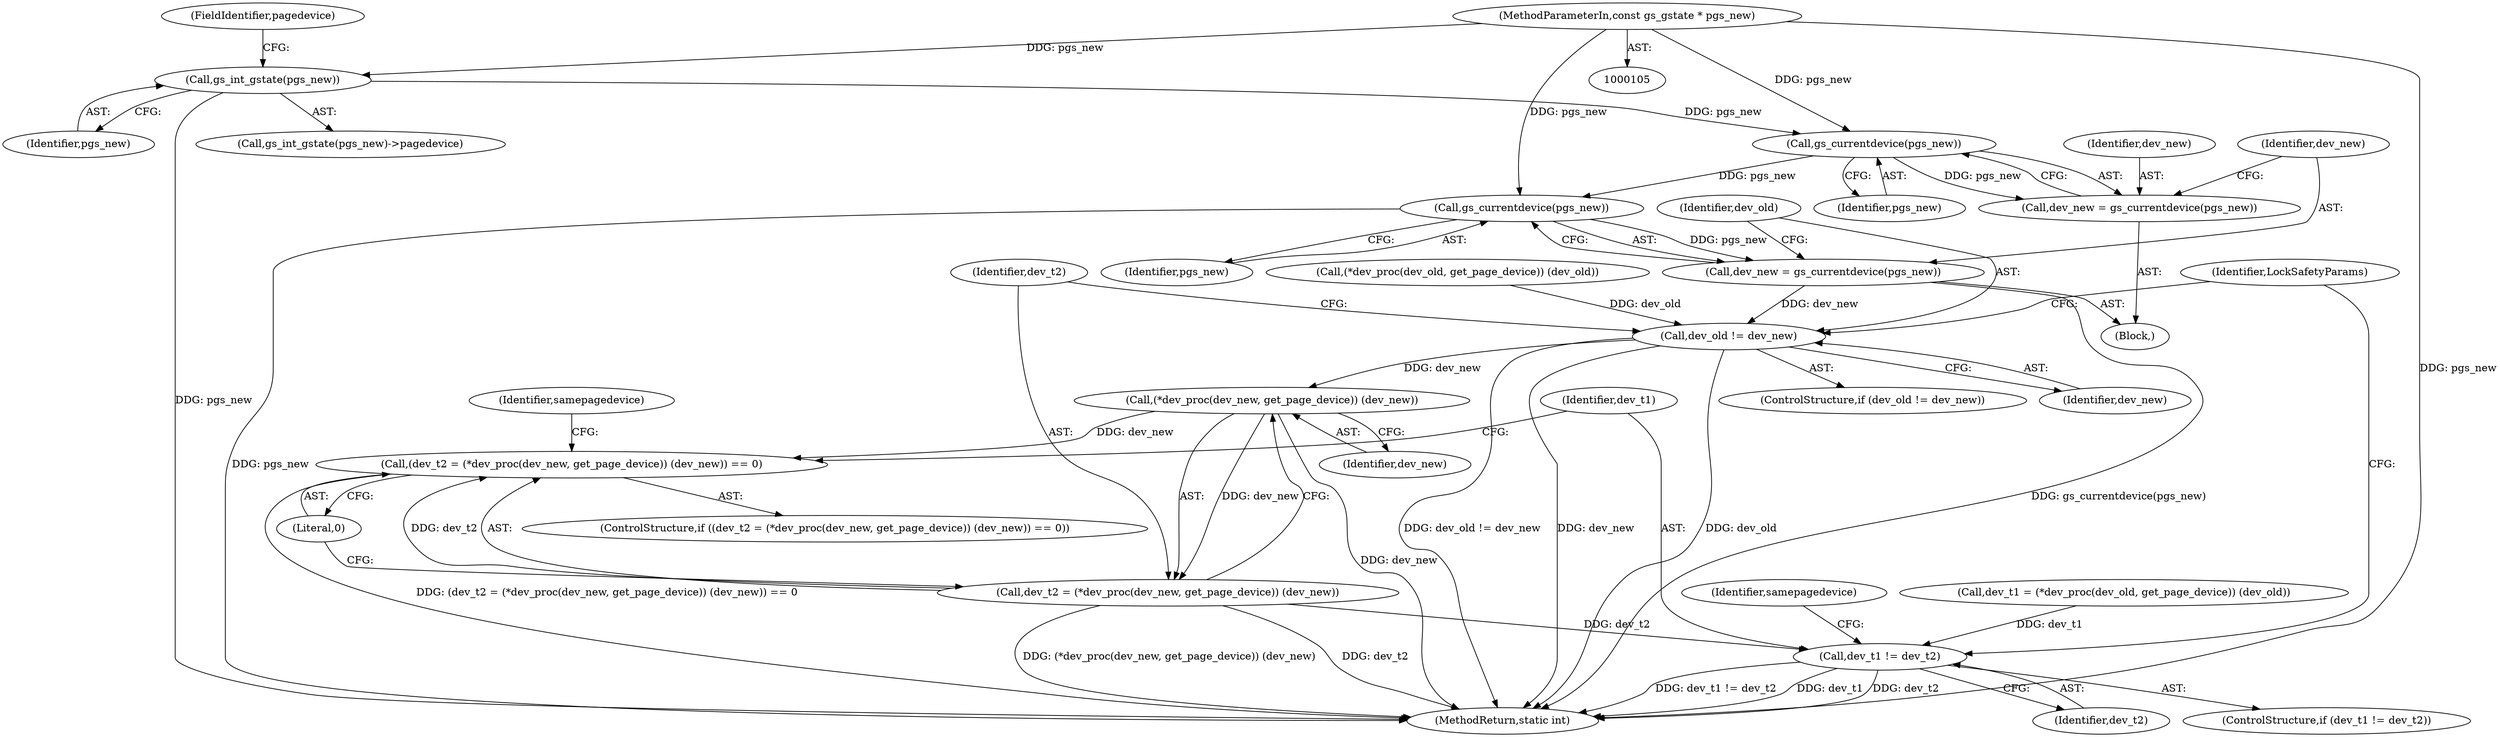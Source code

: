 digraph "0_ghostscript_3e5d316b72e3965b7968bb1d96baa137cd063ac6@pointer" {
"1000132" [label="(Call,gs_int_gstate(pgs_new))"];
"1000108" [label="(MethodParameterIn,const gs_gstate * pgs_new)"];
"1000157" [label="(Call,gs_currentdevice(pgs_new))"];
"1000155" [label="(Call,dev_new = gs_currentdevice(pgs_new))"];
"1000161" [label="(Call,gs_currentdevice(pgs_new))"];
"1000159" [label="(Call,dev_new = gs_currentdevice(pgs_new))"];
"1000164" [label="(Call,dev_old != dev_new)"];
"1000172" [label="(Call,(*dev_proc(dev_new, get_page_device)) (dev_new))"];
"1000169" [label="(Call,(dev_t2 = (*dev_proc(dev_new, get_page_device)) (dev_new)) == 0)"];
"1000170" [label="(Call,dev_t2 = (*dev_proc(dev_new, get_page_device)) (dev_new))"];
"1000180" [label="(Call,dev_t1 != dev_t2)"];
"1000157" [label="(Call,gs_currentdevice(pgs_new))"];
"1000180" [label="(Call,dev_t1 != dev_t2)"];
"1000162" [label="(Identifier,pgs_new)"];
"1000156" [label="(Identifier,dev_new)"];
"1000108" [label="(MethodParameterIn,const gs_gstate * pgs_new)"];
"1000168" [label="(ControlStructure,if ((dev_t2 = (*dev_proc(dev_new, get_page_device)) (dev_new)) == 0))"];
"1000163" [label="(ControlStructure,if (dev_old != dev_new))"];
"1000155" [label="(Call,dev_new = gs_currentdevice(pgs_new))"];
"1000173" [label="(Identifier,dev_new)"];
"1000170" [label="(Call,dev_t2 = (*dev_proc(dev_new, get_page_device)) (dev_new))"];
"1000161" [label="(Call,gs_currentdevice(pgs_new))"];
"1000176" [label="(Identifier,samepagedevice)"];
"1000164" [label="(Call,dev_old != dev_new)"];
"1000160" [label="(Identifier,dev_new)"];
"1000169" [label="(Call,(dev_t2 = (*dev_proc(dev_new, get_page_device)) (dev_new)) == 0)"];
"1000174" [label="(Literal,0)"];
"1000165" [label="(Identifier,dev_old)"];
"1000131" [label="(Call,gs_int_gstate(pgs_new)->pagedevice)"];
"1000133" [label="(Identifier,pgs_new)"];
"1000134" [label="(FieldIdentifier,pagedevice)"];
"1000145" [label="(Call,(*dev_proc(dev_old, get_page_device)) (dev_old))"];
"1000220" [label="(MethodReturn,static int)"];
"1000184" [label="(Identifier,samepagedevice)"];
"1000132" [label="(Call,gs_int_gstate(pgs_new))"];
"1000158" [label="(Identifier,pgs_new)"];
"1000179" [label="(ControlStructure,if (dev_t1 != dev_t2))"];
"1000171" [label="(Identifier,dev_t2)"];
"1000188" [label="(Identifier,LockSafetyParams)"];
"1000159" [label="(Call,dev_new = gs_currentdevice(pgs_new))"];
"1000166" [label="(Identifier,dev_new)"];
"1000143" [label="(Call,dev_t1 = (*dev_proc(dev_old, get_page_device)) (dev_old))"];
"1000181" [label="(Identifier,dev_t1)"];
"1000182" [label="(Identifier,dev_t2)"];
"1000109" [label="(Block,)"];
"1000172" [label="(Call,(*dev_proc(dev_new, get_page_device)) (dev_new))"];
"1000132" -> "1000131"  [label="AST: "];
"1000132" -> "1000133"  [label="CFG: "];
"1000133" -> "1000132"  [label="AST: "];
"1000134" -> "1000132"  [label="CFG: "];
"1000132" -> "1000220"  [label="DDG: pgs_new"];
"1000108" -> "1000132"  [label="DDG: pgs_new"];
"1000132" -> "1000157"  [label="DDG: pgs_new"];
"1000108" -> "1000105"  [label="AST: "];
"1000108" -> "1000220"  [label="DDG: pgs_new"];
"1000108" -> "1000157"  [label="DDG: pgs_new"];
"1000108" -> "1000161"  [label="DDG: pgs_new"];
"1000157" -> "1000155"  [label="AST: "];
"1000157" -> "1000158"  [label="CFG: "];
"1000158" -> "1000157"  [label="AST: "];
"1000155" -> "1000157"  [label="CFG: "];
"1000157" -> "1000155"  [label="DDG: pgs_new"];
"1000157" -> "1000161"  [label="DDG: pgs_new"];
"1000155" -> "1000109"  [label="AST: "];
"1000156" -> "1000155"  [label="AST: "];
"1000160" -> "1000155"  [label="CFG: "];
"1000161" -> "1000159"  [label="AST: "];
"1000161" -> "1000162"  [label="CFG: "];
"1000162" -> "1000161"  [label="AST: "];
"1000159" -> "1000161"  [label="CFG: "];
"1000161" -> "1000220"  [label="DDG: pgs_new"];
"1000161" -> "1000159"  [label="DDG: pgs_new"];
"1000159" -> "1000109"  [label="AST: "];
"1000160" -> "1000159"  [label="AST: "];
"1000165" -> "1000159"  [label="CFG: "];
"1000159" -> "1000220"  [label="DDG: gs_currentdevice(pgs_new)"];
"1000159" -> "1000164"  [label="DDG: dev_new"];
"1000164" -> "1000163"  [label="AST: "];
"1000164" -> "1000166"  [label="CFG: "];
"1000165" -> "1000164"  [label="AST: "];
"1000166" -> "1000164"  [label="AST: "];
"1000171" -> "1000164"  [label="CFG: "];
"1000188" -> "1000164"  [label="CFG: "];
"1000164" -> "1000220"  [label="DDG: dev_old != dev_new"];
"1000164" -> "1000220"  [label="DDG: dev_new"];
"1000164" -> "1000220"  [label="DDG: dev_old"];
"1000145" -> "1000164"  [label="DDG: dev_old"];
"1000164" -> "1000172"  [label="DDG: dev_new"];
"1000172" -> "1000170"  [label="AST: "];
"1000172" -> "1000173"  [label="CFG: "];
"1000173" -> "1000172"  [label="AST: "];
"1000170" -> "1000172"  [label="CFG: "];
"1000172" -> "1000220"  [label="DDG: dev_new"];
"1000172" -> "1000169"  [label="DDG: dev_new"];
"1000172" -> "1000170"  [label="DDG: dev_new"];
"1000169" -> "1000168"  [label="AST: "];
"1000169" -> "1000174"  [label="CFG: "];
"1000170" -> "1000169"  [label="AST: "];
"1000174" -> "1000169"  [label="AST: "];
"1000176" -> "1000169"  [label="CFG: "];
"1000181" -> "1000169"  [label="CFG: "];
"1000169" -> "1000220"  [label="DDG: (dev_t2 = (*dev_proc(dev_new, get_page_device)) (dev_new)) == 0"];
"1000170" -> "1000169"  [label="DDG: dev_t2"];
"1000171" -> "1000170"  [label="AST: "];
"1000174" -> "1000170"  [label="CFG: "];
"1000170" -> "1000220"  [label="DDG: (*dev_proc(dev_new, get_page_device)) (dev_new)"];
"1000170" -> "1000220"  [label="DDG: dev_t2"];
"1000170" -> "1000180"  [label="DDG: dev_t2"];
"1000180" -> "1000179"  [label="AST: "];
"1000180" -> "1000182"  [label="CFG: "];
"1000181" -> "1000180"  [label="AST: "];
"1000182" -> "1000180"  [label="AST: "];
"1000184" -> "1000180"  [label="CFG: "];
"1000188" -> "1000180"  [label="CFG: "];
"1000180" -> "1000220"  [label="DDG: dev_t1"];
"1000180" -> "1000220"  [label="DDG: dev_t2"];
"1000180" -> "1000220"  [label="DDG: dev_t1 != dev_t2"];
"1000143" -> "1000180"  [label="DDG: dev_t1"];
}
